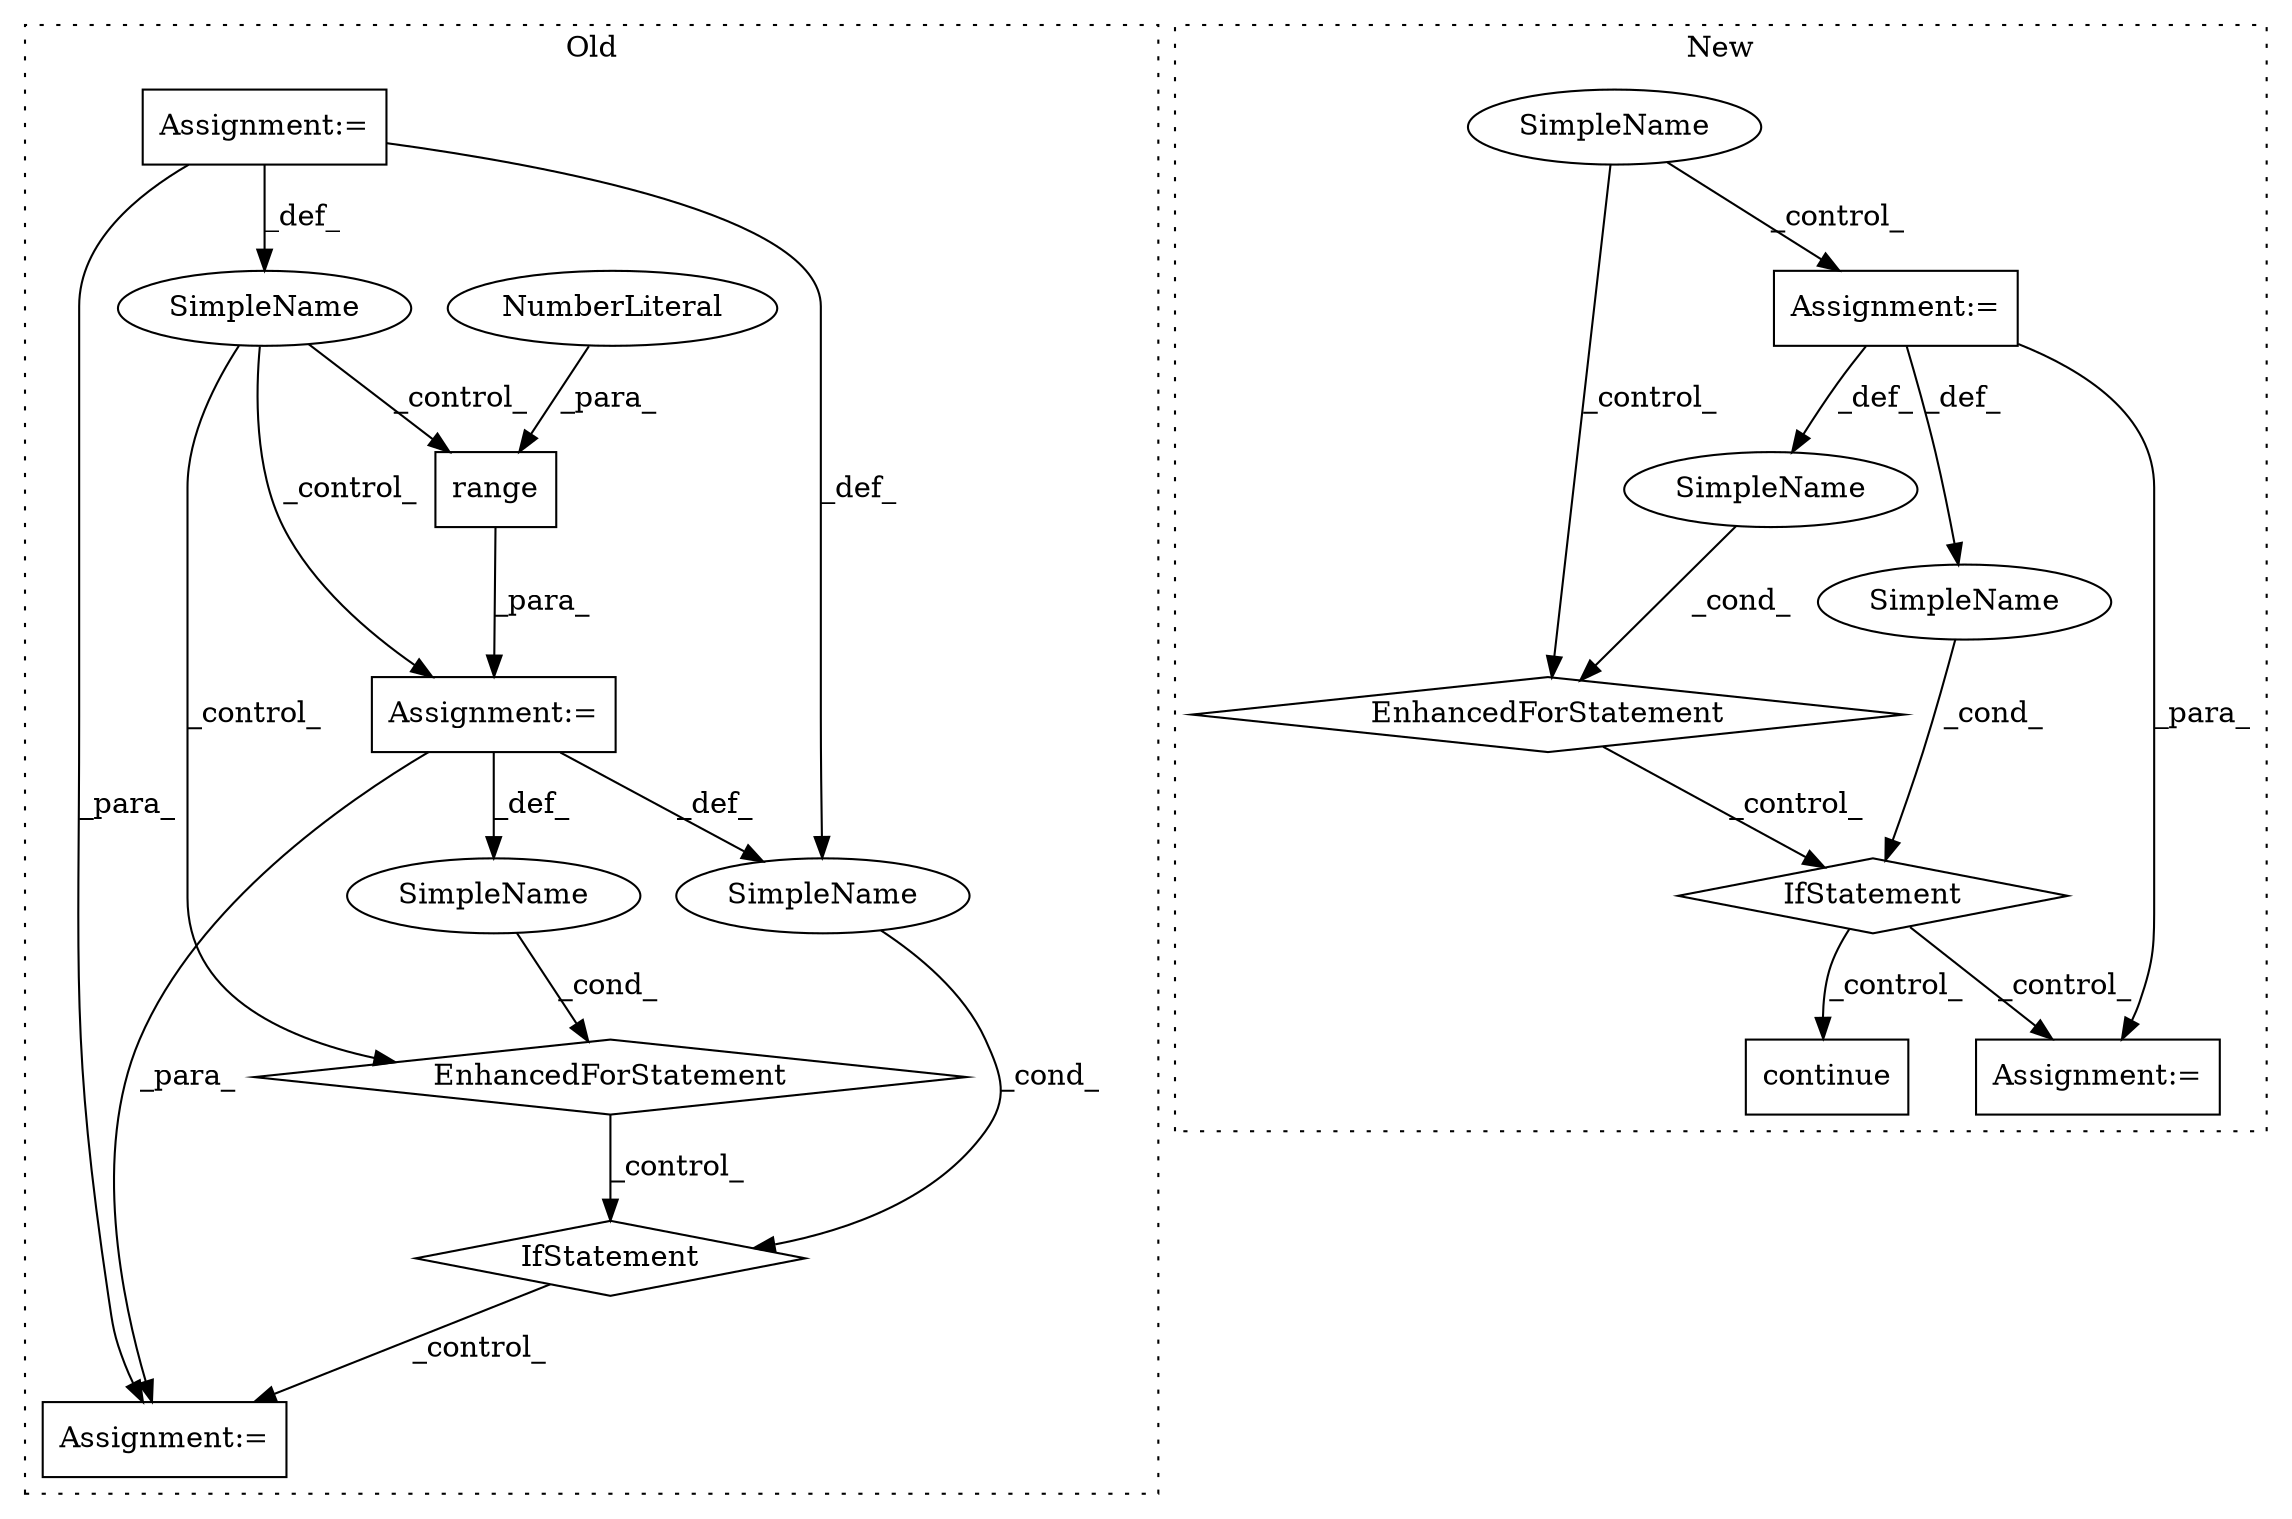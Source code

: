 digraph G {
subgraph cluster0 {
1 [label="range" a="32" s="2542,2551" l="6,1" shape="box"];
6 [label="Assignment:=" a="7" s="2477,2552" l="57,2" shape="box"];
7 [label="NumberLiteral" a="34" s="2548" l="1" shape="ellipse"];
8 [label="EnhancedForStatement" a="70" s="2477,2552" l="57,2" shape="diamond"];
9 [label="SimpleName" a="42" s="2538" l="1" shape="ellipse"];
10 [label="Assignment:=" a="7" s="2658" l="1" shape="box"];
12 [label="IfStatement" a="25" s="2604,2634" l="12,2" shape="diamond"];
13 [label="SimpleName" a="42" s="2451" l="6" shape="ellipse"];
14 [label="SimpleName" a="42" s="" l="" shape="ellipse"];
18 [label="Assignment:=" a="7" s="1981" l="1" shape="box"];
label = "Old";
style="dotted";
}
subgraph cluster1 {
2 [label="continue" a="18" s="2796" l="9" shape="box"];
3 [label="IfStatement" a="25" s="2747,2784" l="10,2" shape="diamond"];
4 [label="SimpleName" a="42" s="" l="" shape="ellipse"];
5 [label="SimpleName" a="42" s="2702" l="11" shape="ellipse"];
11 [label="EnhancedForStatement" a="70" s="2645,2737" l="53,2" shape="diamond"];
15 [label="SimpleName" a="42" s="" l="" shape="ellipse"];
16 [label="Assignment:=" a="7" s="3062" l="1" shape="box"];
17 [label="Assignment:=" a="7" s="2645,2737" l="53,2" shape="box"];
label = "New";
style="dotted";
}
1 -> 6 [label="_para_"];
3 -> 16 [label="_control_"];
3 -> 2 [label="_control_"];
4 -> 3 [label="_cond_"];
5 -> 11 [label="_cond_"];
6 -> 14 [label="_def_"];
6 -> 10 [label="_para_"];
6 -> 9 [label="_def_"];
7 -> 1 [label="_para_"];
8 -> 12 [label="_control_"];
9 -> 8 [label="_cond_"];
11 -> 3 [label="_control_"];
12 -> 10 [label="_control_"];
13 -> 8 [label="_control_"];
13 -> 1 [label="_control_"];
13 -> 6 [label="_control_"];
14 -> 12 [label="_cond_"];
15 -> 11 [label="_control_"];
15 -> 17 [label="_control_"];
17 -> 4 [label="_def_"];
17 -> 5 [label="_def_"];
17 -> 16 [label="_para_"];
18 -> 14 [label="_def_"];
18 -> 10 [label="_para_"];
18 -> 13 [label="_def_"];
}